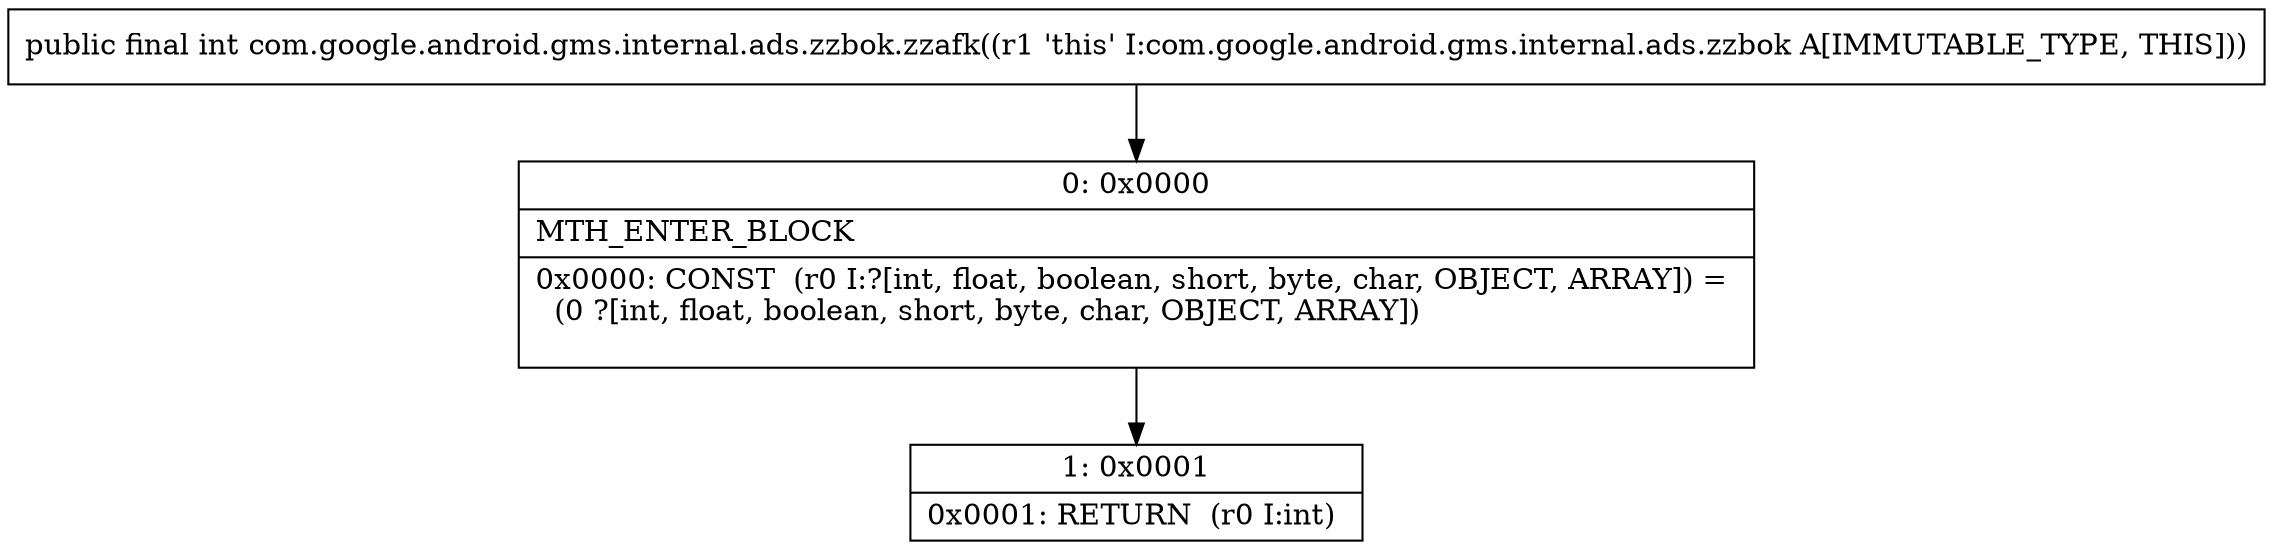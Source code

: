 digraph "CFG forcom.google.android.gms.internal.ads.zzbok.zzafk()I" {
Node_0 [shape=record,label="{0\:\ 0x0000|MTH_ENTER_BLOCK\l|0x0000: CONST  (r0 I:?[int, float, boolean, short, byte, char, OBJECT, ARRAY]) = \l  (0 ?[int, float, boolean, short, byte, char, OBJECT, ARRAY])\l \l}"];
Node_1 [shape=record,label="{1\:\ 0x0001|0x0001: RETURN  (r0 I:int) \l}"];
MethodNode[shape=record,label="{public final int com.google.android.gms.internal.ads.zzbok.zzafk((r1 'this' I:com.google.android.gms.internal.ads.zzbok A[IMMUTABLE_TYPE, THIS])) }"];
MethodNode -> Node_0;
Node_0 -> Node_1;
}

